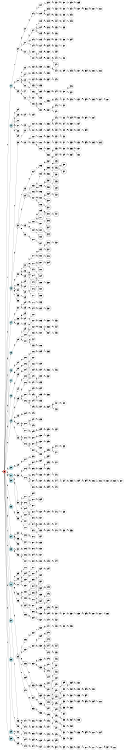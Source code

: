 digraph APTAALF {
__start0 [style = invis, shape = none, label = "", width = 0, height = 0];

rankdir=LR;
size="8,5";

s0 [style="filled", color="black", fillcolor="#ff817b" shape="circle", label="q0"];
s1 [style="filled", color="black", fillcolor="powderblue" shape="circle", label="q1"];
s2 [style="filled", color="black", fillcolor="powderblue" shape="circle", label="q2"];
s3 [style="filled", color="black", fillcolor="powderblue" shape="circle", label="q3"];
s4 [style="filled", color="black", fillcolor="powderblue" shape="circle", label="q4"];
s5 [style="filled", color="black", fillcolor="powderblue" shape="circle", label="q5"];
s6 [style="filled", color="black", fillcolor="powderblue" shape="circle", label="q6"];
s7 [style="filled", color="black", fillcolor="powderblue" shape="circle", label="q7"];
s8 [style="filled", color="black", fillcolor="powderblue" shape="circle", label="q8"];
s9 [style="filled", color="black", fillcolor="powderblue" shape="circle", label="q9"];
s10 [style="filled", color="black", fillcolor="powderblue" shape="circle", label="q10"];
s11 [style="filled", color="black", fillcolor="powderblue" shape="circle", label="q11"];
s12 [style="filled", color="black", fillcolor="powderblue" shape="circle", label="q12"];
s13 [style="filled", color="black", fillcolor="powderblue" shape="circle", label="q13"];
s14 [style="filled", color="black", fillcolor="powderblue" shape="circle", label="q14"];
s15 [style="filled", color="black", fillcolor="powderblue" shape="circle", label="q15"];
s16 [style="rounded,filled", color="black", fillcolor="powderblue" shape="doublecircle", label="q16"];
s17 [style="filled", color="black", fillcolor="powderblue" shape="circle", label="q17"];
s18 [style="filled", color="black", fillcolor="powderblue" shape="circle", label="q18"];
s19 [style="filled", color="black", fillcolor="powderblue" shape="circle", label="q19"];
s20 [style="rounded,filled", color="black", fillcolor="powderblue" shape="doublecircle", label="q20"];
s21 [style="filled", color="black", fillcolor="white" shape="circle", label="q21"];
s22 [style="filled", color="black", fillcolor="white" shape="circle", label="q22"];
s23 [style="filled", color="black", fillcolor="white" shape="circle", label="q23"];
s24 [style="filled", color="black", fillcolor="white" shape="circle", label="q24"];
s25 [style="filled", color="black", fillcolor="white" shape="circle", label="q25"];
s26 [style="filled", color="black", fillcolor="white" shape="circle", label="q26"];
s27 [style="filled", color="black", fillcolor="white" shape="circle", label="q27"];
s28 [style="filled", color="black", fillcolor="white" shape="circle", label="q28"];
s29 [style="filled", color="black", fillcolor="white" shape="circle", label="q29"];
s30 [style="filled", color="black", fillcolor="white" shape="circle", label="q30"];
s31 [style="rounded,filled", color="black", fillcolor="white" shape="doublecircle", label="q31"];
s32 [style="filled", color="black", fillcolor="white" shape="circle", label="q32"];
s33 [style="filled", color="black", fillcolor="white" shape="circle", label="q33"];
s34 [style="filled", color="black", fillcolor="white" shape="circle", label="q34"];
s35 [style="filled", color="black", fillcolor="white" shape="circle", label="q35"];
s36 [style="filled", color="black", fillcolor="white" shape="circle", label="q36"];
s37 [style="filled", color="black", fillcolor="white" shape="circle", label="q37"];
s38 [style="filled", color="black", fillcolor="white" shape="circle", label="q38"];
s39 [style="filled", color="black", fillcolor="white" shape="circle", label="q39"];
s40 [style="filled", color="black", fillcolor="white" shape="circle", label="q40"];
s41 [style="filled", color="black", fillcolor="white" shape="circle", label="q41"];
s42 [style="filled", color="black", fillcolor="white" shape="circle", label="q42"];
s43 [style="filled", color="black", fillcolor="white" shape="circle", label="q43"];
s44 [style="filled", color="black", fillcolor="white" shape="circle", label="q44"];
s45 [style="filled", color="black", fillcolor="white" shape="circle", label="q45"];
s46 [style="filled", color="black", fillcolor="white" shape="circle", label="q46"];
s47 [style="filled", color="black", fillcolor="white" shape="circle", label="q47"];
s48 [style="filled", color="black", fillcolor="white" shape="circle", label="q48"];
s49 [style="filled", color="black", fillcolor="white" shape="circle", label="q49"];
s50 [style="filled", color="black", fillcolor="white" shape="circle", label="q50"];
s51 [style="filled", color="black", fillcolor="white" shape="circle", label="q51"];
s52 [style="filled", color="black", fillcolor="white" shape="circle", label="q52"];
s53 [style="filled", color="black", fillcolor="white" shape="circle", label="q53"];
s54 [style="filled", color="black", fillcolor="white" shape="circle", label="q54"];
s55 [style="filled", color="black", fillcolor="white" shape="circle", label="q55"];
s56 [style="filled", color="black", fillcolor="white" shape="circle", label="q56"];
s57 [style="filled", color="black", fillcolor="white" shape="circle", label="q57"];
s58 [style="filled", color="black", fillcolor="white" shape="circle", label="q58"];
s59 [style="filled", color="black", fillcolor="white" shape="circle", label="q59"];
s60 [style="filled", color="black", fillcolor="white" shape="circle", label="q60"];
s61 [style="filled", color="black", fillcolor="white" shape="circle", label="q61"];
s62 [style="filled", color="black", fillcolor="white" shape="circle", label="q62"];
s63 [style="filled", color="black", fillcolor="white" shape="circle", label="q63"];
s64 [style="rounded,filled", color="black", fillcolor="white" shape="doublecircle", label="q64"];
s65 [style="filled", color="black", fillcolor="white" shape="circle", label="q65"];
s66 [style="filled", color="black", fillcolor="white" shape="circle", label="q66"];
s67 [style="filled", color="black", fillcolor="white" shape="circle", label="q67"];
s68 [style="filled", color="black", fillcolor="white" shape="circle", label="q68"];
s69 [style="filled", color="black", fillcolor="white" shape="circle", label="q69"];
s70 [style="filled", color="black", fillcolor="white" shape="circle", label="q70"];
s71 [style="filled", color="black", fillcolor="white" shape="circle", label="q71"];
s72 [style="filled", color="black", fillcolor="white" shape="circle", label="q72"];
s73 [style="filled", color="black", fillcolor="white" shape="circle", label="q73"];
s74 [style="filled", color="black", fillcolor="white" shape="circle", label="q74"];
s75 [style="filled", color="black", fillcolor="white" shape="circle", label="q75"];
s76 [style="filled", color="black", fillcolor="white" shape="circle", label="q76"];
s77 [style="filled", color="black", fillcolor="white" shape="circle", label="q77"];
s78 [style="filled", color="black", fillcolor="white" shape="circle", label="q78"];
s79 [style="filled", color="black", fillcolor="white" shape="circle", label="q79"];
s80 [style="filled", color="black", fillcolor="white" shape="circle", label="q80"];
s81 [style="filled", color="black", fillcolor="white" shape="circle", label="q81"];
s82 [style="filled", color="black", fillcolor="white" shape="circle", label="q82"];
s83 [style="filled", color="black", fillcolor="white" shape="circle", label="q83"];
s84 [style="rounded,filled", color="black", fillcolor="white" shape="doublecircle", label="q84"];
s85 [style="filled", color="black", fillcolor="white" shape="circle", label="q85"];
s86 [style="filled", color="black", fillcolor="white" shape="circle", label="q86"];
s87 [style="rounded,filled", color="black", fillcolor="white" shape="doublecircle", label="q87"];
s88 [style="filled", color="black", fillcolor="white" shape="circle", label="q88"];
s89 [style="filled", color="black", fillcolor="white" shape="circle", label="q89"];
s90 [style="filled", color="black", fillcolor="white" shape="circle", label="q90"];
s91 [style="filled", color="black", fillcolor="white" shape="circle", label="q91"];
s92 [style="filled", color="black", fillcolor="white" shape="circle", label="q92"];
s93 [style="filled", color="black", fillcolor="white" shape="circle", label="q93"];
s94 [style="filled", color="black", fillcolor="white" shape="circle", label="q94"];
s95 [style="filled", color="black", fillcolor="white" shape="circle", label="q95"];
s96 [style="filled", color="black", fillcolor="white" shape="circle", label="q96"];
s97 [style="filled", color="black", fillcolor="white" shape="circle", label="q97"];
s98 [style="filled", color="black", fillcolor="white" shape="circle", label="q98"];
s99 [style="filled", color="black", fillcolor="white" shape="circle", label="q99"];
s100 [style="filled", color="black", fillcolor="white" shape="circle", label="q100"];
s101 [style="filled", color="black", fillcolor="white" shape="circle", label="q101"];
s102 [style="filled", color="black", fillcolor="white" shape="circle", label="q102"];
s103 [style="filled", color="black", fillcolor="white" shape="circle", label="q103"];
s104 [style="filled", color="black", fillcolor="white" shape="circle", label="q104"];
s105 [style="filled", color="black", fillcolor="white" shape="circle", label="q105"];
s106 [style="filled", color="black", fillcolor="white" shape="circle", label="q106"];
s107 [style="filled", color="black", fillcolor="white" shape="circle", label="q107"];
s108 [style="filled", color="black", fillcolor="white" shape="circle", label="q108"];
s109 [style="filled", color="black", fillcolor="white" shape="circle", label="q109"];
s110 [style="filled", color="black", fillcolor="white" shape="circle", label="q110"];
s111 [style="filled", color="black", fillcolor="white" shape="circle", label="q111"];
s112 [style="filled", color="black", fillcolor="white" shape="circle", label="q112"];
s113 [style="filled", color="black", fillcolor="white" shape="circle", label="q113"];
s114 [style="filled", color="black", fillcolor="white" shape="circle", label="q114"];
s115 [style="filled", color="black", fillcolor="white" shape="circle", label="q115"];
s116 [style="filled", color="black", fillcolor="white" shape="circle", label="q116"];
s117 [style="filled", color="black", fillcolor="white" shape="circle", label="q117"];
s118 [style="filled", color="black", fillcolor="white" shape="circle", label="q118"];
s119 [style="filled", color="black", fillcolor="white" shape="circle", label="q119"];
s120 [style="filled", color="black", fillcolor="white" shape="circle", label="q120"];
s121 [style="filled", color="black", fillcolor="white" shape="circle", label="q121"];
s122 [style="filled", color="black", fillcolor="white" shape="circle", label="q122"];
s123 [style="filled", color="black", fillcolor="white" shape="circle", label="q123"];
s124 [style="filled", color="black", fillcolor="white" shape="circle", label="q124"];
s125 [style="filled", color="black", fillcolor="white" shape="circle", label="q125"];
s126 [style="filled", color="black", fillcolor="white" shape="circle", label="q126"];
s127 [style="filled", color="black", fillcolor="white" shape="circle", label="q127"];
s128 [style="filled", color="black", fillcolor="white" shape="circle", label="q128"];
s129 [style="filled", color="black", fillcolor="white" shape="circle", label="q129"];
s130 [style="filled", color="black", fillcolor="white" shape="circle", label="q130"];
s131 [style="filled", color="black", fillcolor="white" shape="circle", label="q131"];
s132 [style="filled", color="black", fillcolor="white" shape="circle", label="q132"];
s133 [style="filled", color="black", fillcolor="white" shape="circle", label="q133"];
s134 [style="rounded,filled", color="black", fillcolor="white" shape="doublecircle", label="q134"];
s135 [style="filled", color="black", fillcolor="white" shape="circle", label="q135"];
s136 [style="filled", color="black", fillcolor="white" shape="circle", label="q136"];
s137 [style="filled", color="black", fillcolor="white" shape="circle", label="q137"];
s138 [style="rounded,filled", color="black", fillcolor="white" shape="doublecircle", label="q138"];
s139 [style="filled", color="black", fillcolor="white" shape="circle", label="q139"];
s140 [style="filled", color="black", fillcolor="white" shape="circle", label="q140"];
s141 [style="filled", color="black", fillcolor="white" shape="circle", label="q141"];
s142 [style="filled", color="black", fillcolor="white" shape="circle", label="q142"];
s143 [style="filled", color="black", fillcolor="white" shape="circle", label="q143"];
s144 [style="filled", color="black", fillcolor="white" shape="circle", label="q144"];
s145 [style="filled", color="black", fillcolor="white" shape="circle", label="q145"];
s146 [style="filled", color="black", fillcolor="white" shape="circle", label="q146"];
s147 [style="filled", color="black", fillcolor="white" shape="circle", label="q147"];
s148 [style="filled", color="black", fillcolor="white" shape="circle", label="q148"];
s149 [style="filled", color="black", fillcolor="white" shape="circle", label="q149"];
s150 [style="filled", color="black", fillcolor="white" shape="circle", label="q150"];
s151 [style="filled", color="black", fillcolor="white" shape="circle", label="q151"];
s152 [style="filled", color="black", fillcolor="white" shape="circle", label="q152"];
s153 [style="filled", color="black", fillcolor="white" shape="circle", label="q153"];
s154 [style="filled", color="black", fillcolor="white" shape="circle", label="q154"];
s155 [style="filled", color="black", fillcolor="white" shape="circle", label="q155"];
s156 [style="filled", color="black", fillcolor="white" shape="circle", label="q156"];
s157 [style="filled", color="black", fillcolor="white" shape="circle", label="q157"];
s158 [style="filled", color="black", fillcolor="white" shape="circle", label="q158"];
s159 [style="filled", color="black", fillcolor="white" shape="circle", label="q159"];
s160 [style="filled", color="black", fillcolor="white" shape="circle", label="q160"];
s161 [style="filled", color="black", fillcolor="white" shape="circle", label="q161"];
s162 [style="filled", color="black", fillcolor="white" shape="circle", label="q162"];
s163 [style="filled", color="black", fillcolor="white" shape="circle", label="q163"];
s164 [style="filled", color="black", fillcolor="white" shape="circle", label="q164"];
s165 [style="filled", color="black", fillcolor="white" shape="circle", label="q165"];
s166 [style="filled", color="black", fillcolor="white" shape="circle", label="q166"];
s167 [style="filled", color="black", fillcolor="white" shape="circle", label="q167"];
s168 [style="filled", color="black", fillcolor="white" shape="circle", label="q168"];
s169 [style="filled", color="black", fillcolor="white" shape="circle", label="q169"];
s170 [style="filled", color="black", fillcolor="white" shape="circle", label="q170"];
s171 [style="filled", color="black", fillcolor="white" shape="circle", label="q171"];
s172 [style="filled", color="black", fillcolor="white" shape="circle", label="q172"];
s173 [style="filled", color="black", fillcolor="white" shape="circle", label="q173"];
s174 [style="filled", color="black", fillcolor="white" shape="circle", label="q174"];
s175 [style="rounded,filled", color="black", fillcolor="white" shape="doublecircle", label="q175"];
s176 [style="rounded,filled", color="black", fillcolor="white" shape="doublecircle", label="q176"];
s177 [style="filled", color="black", fillcolor="white" shape="circle", label="q177"];
s178 [style="filled", color="black", fillcolor="white" shape="circle", label="q178"];
s179 [style="filled", color="black", fillcolor="white" shape="circle", label="q179"];
s180 [style="filled", color="black", fillcolor="white" shape="circle", label="q180"];
s181 [style="filled", color="black", fillcolor="white" shape="circle", label="q181"];
s182 [style="filled", color="black", fillcolor="white" shape="circle", label="q182"];
s183 [style="filled", color="black", fillcolor="white" shape="circle", label="q183"];
s184 [style="filled", color="black", fillcolor="white" shape="circle", label="q184"];
s185 [style="filled", color="black", fillcolor="white" shape="circle", label="q185"];
s186 [style="filled", color="black", fillcolor="white" shape="circle", label="q186"];
s187 [style="filled", color="black", fillcolor="white" shape="circle", label="q187"];
s188 [style="filled", color="black", fillcolor="white" shape="circle", label="q188"];
s189 [style="filled", color="black", fillcolor="white" shape="circle", label="q189"];
s190 [style="filled", color="black", fillcolor="white" shape="circle", label="q190"];
s191 [style="filled", color="black", fillcolor="white" shape="circle", label="q191"];
s192 [style="filled", color="black", fillcolor="white" shape="circle", label="q192"];
s193 [style="filled", color="black", fillcolor="white" shape="circle", label="q193"];
s194 [style="filled", color="black", fillcolor="white" shape="circle", label="q194"];
s195 [style="filled", color="black", fillcolor="white" shape="circle", label="q195"];
s196 [style="filled", color="black", fillcolor="white" shape="circle", label="q196"];
s197 [style="filled", color="black", fillcolor="white" shape="circle", label="q197"];
s198 [style="filled", color="black", fillcolor="white" shape="circle", label="q198"];
s199 [style="filled", color="black", fillcolor="white" shape="circle", label="q199"];
s200 [style="filled", color="black", fillcolor="white" shape="circle", label="q200"];
s201 [style="filled", color="black", fillcolor="white" shape="circle", label="q201"];
s202 [style="filled", color="black", fillcolor="white" shape="circle", label="q202"];
s203 [style="filled", color="black", fillcolor="white" shape="circle", label="q203"];
s204 [style="filled", color="black", fillcolor="white" shape="circle", label="q204"];
s205 [style="filled", color="black", fillcolor="white" shape="circle", label="q205"];
s206 [style="filled", color="black", fillcolor="white" shape="circle", label="q206"];
s207 [style="filled", color="black", fillcolor="white" shape="circle", label="q207"];
s208 [style="filled", color="black", fillcolor="white" shape="circle", label="q208"];
s209 [style="filled", color="black", fillcolor="white" shape="circle", label="q209"];
s210 [style="filled", color="black", fillcolor="white" shape="circle", label="q210"];
s211 [style="filled", color="black", fillcolor="white" shape="circle", label="q211"];
s212 [style="filled", color="black", fillcolor="white" shape="circle", label="q212"];
s213 [style="filled", color="black", fillcolor="white" shape="circle", label="q213"];
s214 [style="filled", color="black", fillcolor="white" shape="circle", label="q214"];
s215 [style="filled", color="black", fillcolor="white" shape="circle", label="q215"];
s216 [style="filled", color="black", fillcolor="white" shape="circle", label="q216"];
s217 [style="filled", color="black", fillcolor="white" shape="circle", label="q217"];
s218 [style="filled", color="black", fillcolor="white" shape="circle", label="q218"];
s219 [style="filled", color="black", fillcolor="white" shape="circle", label="q219"];
s220 [style="filled", color="black", fillcolor="white" shape="circle", label="q220"];
s221 [style="filled", color="black", fillcolor="white" shape="circle", label="q221"];
s222 [style="filled", color="black", fillcolor="white" shape="circle", label="q222"];
s223 [style="filled", color="black", fillcolor="white" shape="circle", label="q223"];
s224 [style="rounded,filled", color="black", fillcolor="white" shape="doublecircle", label="q224"];
s225 [style="rounded,filled", color="black", fillcolor="white" shape="doublecircle", label="q225"];
s226 [style="filled", color="black", fillcolor="white" shape="circle", label="q226"];
s227 [style="filled", color="black", fillcolor="white" shape="circle", label="q227"];
s228 [style="filled", color="black", fillcolor="white" shape="circle", label="q228"];
s229 [style="filled", color="black", fillcolor="white" shape="circle", label="q229"];
s230 [style="filled", color="black", fillcolor="white" shape="circle", label="q230"];
s231 [style="filled", color="black", fillcolor="white" shape="circle", label="q231"];
s232 [style="filled", color="black", fillcolor="white" shape="circle", label="q232"];
s233 [style="rounded,filled", color="black", fillcolor="white" shape="doublecircle", label="q233"];
s234 [style="filled", color="black", fillcolor="white" shape="circle", label="q234"];
s235 [style="filled", color="black", fillcolor="white" shape="circle", label="q235"];
s236 [style="filled", color="black", fillcolor="white" shape="circle", label="q236"];
s237 [style="filled", color="black", fillcolor="white" shape="circle", label="q237"];
s238 [style="filled", color="black", fillcolor="white" shape="circle", label="q238"];
s239 [style="filled", color="black", fillcolor="white" shape="circle", label="q239"];
s240 [style="filled", color="black", fillcolor="white" shape="circle", label="q240"];
s241 [style="filled", color="black", fillcolor="white" shape="circle", label="q241"];
s242 [style="filled", color="black", fillcolor="white" shape="circle", label="q242"];
s243 [style="filled", color="black", fillcolor="white" shape="circle", label="q243"];
s244 [style="filled", color="black", fillcolor="white" shape="circle", label="q244"];
s245 [style="filled", color="black", fillcolor="white" shape="circle", label="q245"];
s246 [style="filled", color="black", fillcolor="white" shape="circle", label="q246"];
s247 [style="filled", color="black", fillcolor="white" shape="circle", label="q247"];
s248 [style="filled", color="black", fillcolor="white" shape="circle", label="q248"];
s249 [style="filled", color="black", fillcolor="white" shape="circle", label="q249"];
s250 [style="filled", color="black", fillcolor="white" shape="circle", label="q250"];
s251 [style="filled", color="black", fillcolor="white" shape="circle", label="q251"];
s252 [style="filled", color="black", fillcolor="white" shape="circle", label="q252"];
s253 [style="filled", color="black", fillcolor="white" shape="circle", label="q253"];
s254 [style="filled", color="black", fillcolor="white" shape="circle", label="q254"];
s255 [style="filled", color="black", fillcolor="white" shape="circle", label="q255"];
s256 [style="filled", color="black", fillcolor="white" shape="circle", label="q256"];
s257 [style="filled", color="black", fillcolor="white" shape="circle", label="q257"];
s258 [style="filled", color="black", fillcolor="white" shape="circle", label="q258"];
s259 [style="filled", color="black", fillcolor="white" shape="circle", label="q259"];
s260 [style="filled", color="black", fillcolor="white" shape="circle", label="q260"];
s261 [style="filled", color="black", fillcolor="white" shape="circle", label="q261"];
s262 [style="filled", color="black", fillcolor="white" shape="circle", label="q262"];
s263 [style="filled", color="black", fillcolor="white" shape="circle", label="q263"];
s264 [style="filled", color="black", fillcolor="white" shape="circle", label="q264"];
s265 [style="filled", color="black", fillcolor="white" shape="circle", label="q265"];
s266 [style="filled", color="black", fillcolor="white" shape="circle", label="q266"];
s267 [style="filled", color="black", fillcolor="white" shape="circle", label="q267"];
s268 [style="rounded,filled", color="black", fillcolor="white" shape="doublecircle", label="q268"];
s269 [style="filled", color="black", fillcolor="white" shape="circle", label="q269"];
s270 [style="rounded,filled", color="black", fillcolor="white" shape="doublecircle", label="q270"];
s271 [style="filled", color="black", fillcolor="white" shape="circle", label="q271"];
s272 [style="rounded,filled", color="black", fillcolor="white" shape="doublecircle", label="q272"];
s273 [style="rounded,filled", color="black", fillcolor="white" shape="doublecircle", label="q273"];
s274 [style="filled", color="black", fillcolor="white" shape="circle", label="q274"];
s275 [style="filled", color="black", fillcolor="white" shape="circle", label="q275"];
s276 [style="rounded,filled", color="black", fillcolor="white" shape="doublecircle", label="q276"];
s277 [style="rounded,filled", color="black", fillcolor="white" shape="doublecircle", label="q277"];
s278 [style="rounded,filled", color="black", fillcolor="white" shape="doublecircle", label="q278"];
s279 [style="rounded,filled", color="black", fillcolor="white" shape="doublecircle", label="q279"];
s280 [style="filled", color="black", fillcolor="white" shape="circle", label="q280"];
s281 [style="rounded,filled", color="black", fillcolor="white" shape="doublecircle", label="q281"];
s282 [style="rounded,filled", color="black", fillcolor="white" shape="doublecircle", label="q282"];
s283 [style="filled", color="black", fillcolor="white" shape="circle", label="q283"];
s284 [style="filled", color="black", fillcolor="white" shape="circle", label="q284"];
s285 [style="filled", color="black", fillcolor="white" shape="circle", label="q285"];
s286 [style="filled", color="black", fillcolor="white" shape="circle", label="q286"];
s287 [style="filled", color="black", fillcolor="white" shape="circle", label="q287"];
s288 [style="filled", color="black", fillcolor="white" shape="circle", label="q288"];
s289 [style="filled", color="black", fillcolor="white" shape="circle", label="q289"];
s290 [style="filled", color="black", fillcolor="white" shape="circle", label="q290"];
s291 [style="filled", color="black", fillcolor="white" shape="circle", label="q291"];
s292 [style="filled", color="black", fillcolor="white" shape="circle", label="q292"];
s293 [style="filled", color="black", fillcolor="white" shape="circle", label="q293"];
s294 [style="filled", color="black", fillcolor="white" shape="circle", label="q294"];
s295 [style="filled", color="black", fillcolor="white" shape="circle", label="q295"];
s296 [style="filled", color="black", fillcolor="white" shape="circle", label="q296"];
s297 [style="filled", color="black", fillcolor="white" shape="circle", label="q297"];
s298 [style="filled", color="black", fillcolor="white" shape="circle", label="q298"];
s299 [style="filled", color="black", fillcolor="white" shape="circle", label="q299"];
s300 [style="filled", color="black", fillcolor="white" shape="circle", label="q300"];
s301 [style="filled", color="black", fillcolor="white" shape="circle", label="q301"];
s302 [style="filled", color="black", fillcolor="white" shape="circle", label="q302"];
s303 [style="filled", color="black", fillcolor="white" shape="circle", label="q303"];
s304 [style="filled", color="black", fillcolor="white" shape="circle", label="q304"];
s305 [style="filled", color="black", fillcolor="white" shape="circle", label="q305"];
s306 [style="filled", color="black", fillcolor="white" shape="circle", label="q306"];
s307 [style="filled", color="black", fillcolor="white" shape="circle", label="q307"];
s308 [style="filled", color="black", fillcolor="white" shape="circle", label="q308"];
s309 [style="rounded,filled", color="black", fillcolor="white" shape="doublecircle", label="q309"];
s310 [style="filled", color="black", fillcolor="white" shape="circle", label="q310"];
s311 [style="filled", color="black", fillcolor="white" shape="circle", label="q311"];
s312 [style="filled", color="black", fillcolor="white" shape="circle", label="q312"];
s313 [style="filled", color="black", fillcolor="white" shape="circle", label="q313"];
s314 [style="filled", color="black", fillcolor="white" shape="circle", label="q314"];
s315 [style="filled", color="black", fillcolor="white" shape="circle", label="q315"];
s316 [style="filled", color="black", fillcolor="white" shape="circle", label="q316"];
s317 [style="filled", color="black", fillcolor="white" shape="circle", label="q317"];
s318 [style="filled", color="black", fillcolor="white" shape="circle", label="q318"];
s319 [style="filled", color="black", fillcolor="white" shape="circle", label="q319"];
s320 [style="filled", color="black", fillcolor="white" shape="circle", label="q320"];
s321 [style="rounded,filled", color="black", fillcolor="white" shape="doublecircle", label="q321"];
s322 [style="rounded,filled", color="black", fillcolor="white" shape="doublecircle", label="q322"];
s323 [style="filled", color="black", fillcolor="white" shape="circle", label="q323"];
s324 [style="rounded,filled", color="black", fillcolor="white" shape="doublecircle", label="q324"];
s325 [style="filled", color="black", fillcolor="white" shape="circle", label="q325"];
s326 [style="filled", color="black", fillcolor="white" shape="circle", label="q326"];
s327 [style="filled", color="black", fillcolor="white" shape="circle", label="q327"];
s328 [style="filled", color="black", fillcolor="white" shape="circle", label="q328"];
s329 [style="filled", color="black", fillcolor="white" shape="circle", label="q329"];
s330 [style="filled", color="black", fillcolor="white" shape="circle", label="q330"];
s331 [style="filled", color="black", fillcolor="white" shape="circle", label="q331"];
s332 [style="filled", color="black", fillcolor="white" shape="circle", label="q332"];
s333 [style="filled", color="black", fillcolor="white" shape="circle", label="q333"];
s334 [style="rounded,filled", color="black", fillcolor="white" shape="doublecircle", label="q334"];
s335 [style="filled", color="black", fillcolor="white" shape="circle", label="q335"];
s336 [style="filled", color="black", fillcolor="white" shape="circle", label="q336"];
s337 [style="filled", color="black", fillcolor="white" shape="circle", label="q337"];
s338 [style="filled", color="black", fillcolor="white" shape="circle", label="q338"];
s339 [style="filled", color="black", fillcolor="white" shape="circle", label="q339"];
s340 [style="filled", color="black", fillcolor="white" shape="circle", label="q340"];
s341 [style="filled", color="black", fillcolor="white" shape="circle", label="q341"];
s342 [style="filled", color="black", fillcolor="white" shape="circle", label="q342"];
s343 [style="filled", color="black", fillcolor="white" shape="circle", label="q343"];
s344 [style="filled", color="black", fillcolor="white" shape="circle", label="q344"];
s345 [style="filled", color="black", fillcolor="white" shape="circle", label="q345"];
s346 [style="filled", color="black", fillcolor="white" shape="circle", label="q346"];
s347 [style="filled", color="black", fillcolor="white" shape="circle", label="q347"];
s348 [style="filled", color="black", fillcolor="white" shape="circle", label="q348"];
s349 [style="filled", color="black", fillcolor="white" shape="circle", label="q349"];
s350 [style="filled", color="black", fillcolor="white" shape="circle", label="q350"];
s351 [style="filled", color="black", fillcolor="white" shape="circle", label="q351"];
s352 [style="filled", color="black", fillcolor="white" shape="circle", label="q352"];
s353 [style="filled", color="black", fillcolor="white" shape="circle", label="q353"];
s354 [style="filled", color="black", fillcolor="white" shape="circle", label="q354"];
s355 [style="filled", color="black", fillcolor="white" shape="circle", label="q355"];
s356 [style="filled", color="black", fillcolor="white" shape="circle", label="q356"];
s357 [style="filled", color="black", fillcolor="white" shape="circle", label="q357"];
s358 [style="filled", color="black", fillcolor="white" shape="circle", label="q358"];
s359 [style="filled", color="black", fillcolor="white" shape="circle", label="q359"];
s360 [style="filled", color="black", fillcolor="white" shape="circle", label="q360"];
s361 [style="filled", color="black", fillcolor="white" shape="circle", label="q361"];
s362 [style="filled", color="black", fillcolor="white" shape="circle", label="q362"];
s363 [style="filled", color="black", fillcolor="white" shape="circle", label="q363"];
s364 [style="filled", color="black", fillcolor="white" shape="circle", label="q364"];
s365 [style="filled", color="black", fillcolor="white" shape="circle", label="q365"];
s366 [style="filled", color="black", fillcolor="white" shape="circle", label="q366"];
s367 [style="rounded,filled", color="black", fillcolor="white" shape="doublecircle", label="q367"];
s368 [style="rounded,filled", color="black", fillcolor="white" shape="doublecircle", label="q368"];
s369 [style="rounded,filled", color="black", fillcolor="white" shape="doublecircle", label="q369"];
s370 [style="rounded,filled", color="black", fillcolor="white" shape="doublecircle", label="q370"];
s371 [style="rounded,filled", color="black", fillcolor="white" shape="doublecircle", label="q371"];
s372 [style="rounded,filled", color="black", fillcolor="white" shape="doublecircle", label="q372"];
s373 [style="rounded,filled", color="black", fillcolor="white" shape="doublecircle", label="q373"];
s374 [style="rounded,filled", color="black", fillcolor="white" shape="doublecircle", label="q374"];
s375 [style="rounded,filled", color="black", fillcolor="white" shape="doublecircle", label="q375"];
s376 [style="rounded,filled", color="black", fillcolor="white" shape="doublecircle", label="q376"];
s377 [style="rounded,filled", color="black", fillcolor="white" shape="doublecircle", label="q377"];
s378 [style="rounded,filled", color="black", fillcolor="white" shape="doublecircle", label="q378"];
s379 [style="rounded,filled", color="black", fillcolor="white" shape="doublecircle", label="q379"];
s380 [style="filled", color="black", fillcolor="white" shape="circle", label="q380"];
s381 [style="rounded,filled", color="black", fillcolor="white" shape="doublecircle", label="q381"];
s382 [style="filled", color="black", fillcolor="white" shape="circle", label="q382"];
s383 [style="filled", color="black", fillcolor="white" shape="circle", label="q383"];
s384 [style="filled", color="black", fillcolor="white" shape="circle", label="q384"];
s385 [style="filled", color="black", fillcolor="white" shape="circle", label="q385"];
s386 [style="filled", color="black", fillcolor="white" shape="circle", label="q386"];
s387 [style="filled", color="black", fillcolor="white" shape="circle", label="q387"];
s388 [style="filled", color="black", fillcolor="white" shape="circle", label="q388"];
s389 [style="filled", color="black", fillcolor="white" shape="circle", label="q389"];
s390 [style="filled", color="black", fillcolor="white" shape="circle", label="q390"];
s391 [style="filled", color="black", fillcolor="white" shape="circle", label="q391"];
s392 [style="filled", color="black", fillcolor="white" shape="circle", label="q392"];
s393 [style="filled", color="black", fillcolor="white" shape="circle", label="q393"];
s394 [style="filled", color="black", fillcolor="white" shape="circle", label="q394"];
s395 [style="filled", color="black", fillcolor="white" shape="circle", label="q395"];
s396 [style="filled", color="black", fillcolor="white" shape="circle", label="q396"];
s397 [style="filled", color="black", fillcolor="white" shape="circle", label="q397"];
s398 [style="filled", color="black", fillcolor="white" shape="circle", label="q398"];
s399 [style="filled", color="black", fillcolor="white" shape="circle", label="q399"];
s400 [style="filled", color="black", fillcolor="white" shape="circle", label="q400"];
s401 [style="filled", color="black", fillcolor="white" shape="circle", label="q401"];
s402 [style="filled", color="black", fillcolor="white" shape="circle", label="q402"];
s403 [style="filled", color="black", fillcolor="white" shape="circle", label="q403"];
s404 [style="filled", color="black", fillcolor="white" shape="circle", label="q404"];
s405 [style="rounded,filled", color="black", fillcolor="white" shape="doublecircle", label="q405"];
s406 [style="rounded,filled", color="black", fillcolor="white" shape="doublecircle", label="q406"];
s407 [style="rounded,filled", color="black", fillcolor="white" shape="doublecircle", label="q407"];
s408 [style="rounded,filled", color="black", fillcolor="white" shape="doublecircle", label="q408"];
s409 [style="filled", color="black", fillcolor="white" shape="circle", label="q409"];
s410 [style="filled", color="black", fillcolor="white" shape="circle", label="q410"];
s411 [style="filled", color="black", fillcolor="white" shape="circle", label="q411"];
s412 [style="rounded,filled", color="black", fillcolor="white" shape="doublecircle", label="q412"];
s413 [style="rounded,filled", color="black", fillcolor="white" shape="doublecircle", label="q413"];
s414 [style="rounded,filled", color="black", fillcolor="white" shape="doublecircle", label="q414"];
s415 [style="filled", color="black", fillcolor="white" shape="circle", label="q415"];
s416 [style="filled", color="black", fillcolor="white" shape="circle", label="q416"];
s417 [style="filled", color="black", fillcolor="white" shape="circle", label="q417"];
s418 [style="filled", color="black", fillcolor="white" shape="circle", label="q418"];
s419 [style="filled", color="black", fillcolor="white" shape="circle", label="q419"];
s420 [style="filled", color="black", fillcolor="white" shape="circle", label="q420"];
s421 [style="filled", color="black", fillcolor="white" shape="circle", label="q421"];
s422 [style="filled", color="black", fillcolor="white" shape="circle", label="q422"];
s423 [style="rounded,filled", color="black", fillcolor="white" shape="doublecircle", label="q423"];
s424 [style="filled", color="black", fillcolor="white" shape="circle", label="q424"];
s425 [style="filled", color="black", fillcolor="white" shape="circle", label="q425"];
s426 [style="filled", color="black", fillcolor="white" shape="circle", label="q426"];
s427 [style="filled", color="black", fillcolor="white" shape="circle", label="q427"];
s428 [style="filled", color="black", fillcolor="white" shape="circle", label="q428"];
s429 [style="filled", color="black", fillcolor="white" shape="circle", label="q429"];
s430 [style="filled", color="black", fillcolor="white" shape="circle", label="q430"];
s431 [style="filled", color="black", fillcolor="white" shape="circle", label="q431"];
s432 [style="filled", color="black", fillcolor="white" shape="circle", label="q432"];
s433 [style="filled", color="black", fillcolor="white" shape="circle", label="q433"];
s434 [style="filled", color="black", fillcolor="white" shape="circle", label="q434"];
s435 [style="filled", color="black", fillcolor="white" shape="circle", label="q435"];
s436 [style="filled", color="black", fillcolor="white" shape="circle", label="q436"];
s437 [style="filled", color="black", fillcolor="white" shape="circle", label="q437"];
s438 [style="filled", color="black", fillcolor="white" shape="circle", label="q438"];
s439 [style="filled", color="black", fillcolor="white" shape="circle", label="q439"];
s440 [style="filled", color="black", fillcolor="white" shape="circle", label="q440"];
s441 [style="rounded,filled", color="black", fillcolor="white" shape="doublecircle", label="q441"];
s442 [style="filled", color="black", fillcolor="white" shape="circle", label="q442"];
s443 [style="filled", color="black", fillcolor="white" shape="circle", label="q443"];
s444 [style="filled", color="black", fillcolor="white" shape="circle", label="q444"];
s445 [style="filled", color="black", fillcolor="white" shape="circle", label="q445"];
s446 [style="filled", color="black", fillcolor="white" shape="circle", label="q446"];
s447 [style="filled", color="black", fillcolor="white" shape="circle", label="q447"];
s448 [style="filled", color="black", fillcolor="white" shape="circle", label="q448"];
s449 [style="filled", color="black", fillcolor="white" shape="circle", label="q449"];
s450 [style="filled", color="black", fillcolor="white" shape="circle", label="q450"];
s451 [style="filled", color="black", fillcolor="white" shape="circle", label="q451"];
s452 [style="filled", color="black", fillcolor="white" shape="circle", label="q452"];
s453 [style="filled", color="black", fillcolor="white" shape="circle", label="q453"];
s454 [style="filled", color="black", fillcolor="white" shape="circle", label="q454"];
s455 [style="rounded,filled", color="black", fillcolor="white" shape="doublecircle", label="q455"];
s456 [style="rounded,filled", color="black", fillcolor="white" shape="doublecircle", label="q456"];
s457 [style="rounded,filled", color="black", fillcolor="white" shape="doublecircle", label="q457"];
s458 [style="rounded,filled", color="black", fillcolor="white" shape="doublecircle", label="q458"];
s459 [style="rounded,filled", color="black", fillcolor="white" shape="doublecircle", label="q459"];
s460 [style="rounded,filled", color="black", fillcolor="white" shape="doublecircle", label="q460"];
s461 [style="rounded,filled", color="black", fillcolor="white" shape="doublecircle", label="q461"];
s462 [style="filled", color="black", fillcolor="white" shape="circle", label="q462"];
s463 [style="filled", color="black", fillcolor="white" shape="circle", label="q463"];
s464 [style="filled", color="black", fillcolor="white" shape="circle", label="q464"];
s465 [style="filled", color="black", fillcolor="white" shape="circle", label="q465"];
s466 [style="filled", color="black", fillcolor="white" shape="circle", label="q466"];
s467 [style="filled", color="black", fillcolor="white" shape="circle", label="q467"];
s468 [style="filled", color="black", fillcolor="white" shape="circle", label="q468"];
s469 [style="filled", color="black", fillcolor="white" shape="circle", label="q469"];
s470 [style="filled", color="black", fillcolor="white" shape="circle", label="q470"];
s471 [style="filled", color="black", fillcolor="white" shape="circle", label="q471"];
s472 [style="filled", color="black", fillcolor="white" shape="circle", label="q472"];
s473 [style="filled", color="black", fillcolor="white" shape="circle", label="q473"];
s474 [style="filled", color="black", fillcolor="white" shape="circle", label="q474"];
s475 [style="filled", color="black", fillcolor="white" shape="circle", label="q475"];
s476 [style="filled", color="black", fillcolor="white" shape="circle", label="q476"];
s477 [style="filled", color="black", fillcolor="white" shape="circle", label="q477"];
s478 [style="filled", color="black", fillcolor="white" shape="circle", label="q478"];
s479 [style="filled", color="black", fillcolor="white" shape="circle", label="q479"];
s480 [style="rounded,filled", color="black", fillcolor="white" shape="doublecircle", label="q480"];
s481 [style="filled", color="black", fillcolor="white" shape="circle", label="q481"];
s482 [style="filled", color="black", fillcolor="white" shape="circle", label="q482"];
s483 [style="filled", color="black", fillcolor="white" shape="circle", label="q483"];
s484 [style="rounded,filled", color="black", fillcolor="white" shape="doublecircle", label="q484"];
s485 [style="filled", color="black", fillcolor="white" shape="circle", label="q485"];
s486 [style="rounded,filled", color="black", fillcolor="white" shape="doublecircle", label="q486"];
s487 [style="filled", color="black", fillcolor="white" shape="circle", label="q487"];
s488 [style="rounded,filled", color="black", fillcolor="white" shape="doublecircle", label="q488"];
s489 [style="filled", color="black", fillcolor="white" shape="circle", label="q489"];
s490 [style="filled", color="black", fillcolor="white" shape="circle", label="q490"];
s491 [style="filled", color="black", fillcolor="white" shape="circle", label="q491"];
s492 [style="rounded,filled", color="black", fillcolor="white" shape="doublecircle", label="q492"];
s493 [style="filled", color="black", fillcolor="white" shape="circle", label="q493"];
s494 [style="filled", color="black", fillcolor="white" shape="circle", label="q494"];
s495 [style="filled", color="black", fillcolor="white" shape="circle", label="q495"];
s496 [style="filled", color="black", fillcolor="white" shape="circle", label="q496"];
s497 [style="filled", color="black", fillcolor="white" shape="circle", label="q497"];
s498 [style="filled", color="black", fillcolor="white" shape="circle", label="q498"];
s499 [style="rounded,filled", color="black", fillcolor="white" shape="doublecircle", label="q499"];
s500 [style="filled", color="black", fillcolor="white" shape="circle", label="q500"];
s501 [style="filled", color="black", fillcolor="white" shape="circle", label="q501"];
s502 [style="filled", color="black", fillcolor="white" shape="circle", label="q502"];
s503 [style="filled", color="black", fillcolor="white" shape="circle", label="q503"];
s504 [style="filled", color="black", fillcolor="white" shape="circle", label="q504"];
s505 [style="filled", color="black", fillcolor="white" shape="circle", label="q505"];
s506 [style="filled", color="black", fillcolor="white" shape="circle", label="q506"];
s507 [style="filled", color="black", fillcolor="white" shape="circle", label="q507"];
s508 [style="filled", color="black", fillcolor="white" shape="circle", label="q508"];
s509 [style="filled", color="black", fillcolor="white" shape="circle", label="q509"];
s510 [style="filled", color="black", fillcolor="white" shape="circle", label="q510"];
s511 [style="filled", color="black", fillcolor="white" shape="circle", label="q511"];
s512 [style="filled", color="black", fillcolor="white" shape="circle", label="q512"];
s513 [style="filled", color="black", fillcolor="white" shape="circle", label="q513"];
s514 [style="filled", color="black", fillcolor="white" shape="circle", label="q514"];
s515 [style="filled", color="black", fillcolor="white" shape="circle", label="q515"];
s516 [style="filled", color="black", fillcolor="white" shape="circle", label="q516"];
s517 [style="filled", color="black", fillcolor="white" shape="circle", label="q517"];
s518 [style="filled", color="black", fillcolor="white" shape="circle", label="q518"];
s519 [style="filled", color="black", fillcolor="white" shape="circle", label="q519"];
s520 [style="rounded,filled", color="black", fillcolor="white" shape="doublecircle", label="q520"];
s521 [style="rounded,filled", color="black", fillcolor="white" shape="doublecircle", label="q521"];
s522 [style="filled", color="black", fillcolor="white" shape="circle", label="q522"];
s523 [style="filled", color="black", fillcolor="white" shape="circle", label="q523"];
s524 [style="filled", color="black", fillcolor="white" shape="circle", label="q524"];
s525 [style="filled", color="black", fillcolor="white" shape="circle", label="q525"];
s526 [style="filled", color="black", fillcolor="white" shape="circle", label="q526"];
s527 [style="filled", color="black", fillcolor="white" shape="circle", label="q527"];
s528 [style="filled", color="black", fillcolor="white" shape="circle", label="q528"];
s529 [style="rounded,filled", color="black", fillcolor="white" shape="doublecircle", label="q529"];
s530 [style="filled", color="black", fillcolor="white" shape="circle", label="q530"];
s531 [style="filled", color="black", fillcolor="white" shape="circle", label="q531"];
s532 [style="filled", color="black", fillcolor="white" shape="circle", label="q532"];
s533 [style="filled", color="black", fillcolor="white" shape="circle", label="q533"];
s534 [style="filled", color="black", fillcolor="white" shape="circle", label="q534"];
s535 [style="filled", color="black", fillcolor="white" shape="circle", label="q535"];
s536 [style="filled", color="black", fillcolor="white" shape="circle", label="q536"];
s537 [style="filled", color="black", fillcolor="white" shape="circle", label="q537"];
s538 [style="filled", color="black", fillcolor="white" shape="circle", label="q538"];
s539 [style="filled", color="black", fillcolor="white" shape="circle", label="q539"];
s540 [style="filled", color="black", fillcolor="white" shape="circle", label="q540"];
s541 [style="filled", color="black", fillcolor="white" shape="circle", label="q541"];
s542 [style="filled", color="black", fillcolor="white" shape="circle", label="q542"];
s543 [style="filled", color="black", fillcolor="white" shape="circle", label="q543"];
s544 [style="filled", color="black", fillcolor="white" shape="circle", label="q544"];
s545 [style="filled", color="black", fillcolor="white" shape="circle", label="q545"];
s546 [style="filled", color="black", fillcolor="white" shape="circle", label="q546"];
s547 [style="filled", color="black", fillcolor="white" shape="circle", label="q547"];
s548 [style="filled", color="black", fillcolor="white" shape="circle", label="q548"];
s549 [style="filled", color="black", fillcolor="white" shape="circle", label="q549"];
s550 [style="filled", color="black", fillcolor="white" shape="circle", label="q550"];
s551 [style="filled", color="black", fillcolor="white" shape="circle", label="q551"];
s552 [style="filled", color="black", fillcolor="white" shape="circle", label="q552"];
s553 [style="filled", color="black", fillcolor="white" shape="circle", label="q553"];
s554 [style="filled", color="black", fillcolor="white" shape="circle", label="q554"];
s555 [style="filled", color="black", fillcolor="white" shape="circle", label="q555"];
s556 [style="filled", color="black", fillcolor="white" shape="circle", label="q556"];
s557 [style="filled", color="black", fillcolor="white" shape="circle", label="q557"];
s558 [style="filled", color="black", fillcolor="white" shape="circle", label="q558"];
s559 [style="filled", color="black", fillcolor="white" shape="circle", label="q559"];
s560 [style="filled", color="black", fillcolor="white" shape="circle", label="q560"];
s561 [style="filled", color="black", fillcolor="white" shape="circle", label="q561"];
s562 [style="filled", color="black", fillcolor="white" shape="circle", label="q562"];
s563 [style="filled", color="black", fillcolor="white" shape="circle", label="q563"];
s564 [style="filled", color="black", fillcolor="white" shape="circle", label="q564"];
s565 [style="filled", color="black", fillcolor="white" shape="circle", label="q565"];
s566 [style="filled", color="black", fillcolor="white" shape="circle", label="q566"];
s567 [style="filled", color="black", fillcolor="white" shape="circle", label="q567"];
s568 [style="filled", color="black", fillcolor="white" shape="circle", label="q568"];
s569 [style="filled", color="black", fillcolor="white" shape="circle", label="q569"];
s570 [style="filled", color="black", fillcolor="white" shape="circle", label="q570"];
s571 [style="filled", color="black", fillcolor="white" shape="circle", label="q571"];
s572 [style="filled", color="black", fillcolor="white" shape="circle", label="q572"];
s573 [style="filled", color="black", fillcolor="white" shape="circle", label="q573"];
s574 [style="filled", color="black", fillcolor="white" shape="circle", label="q574"];
s575 [style="filled", color="black", fillcolor="white" shape="circle", label="q575"];
s576 [style="filled", color="black", fillcolor="white" shape="circle", label="q576"];
s577 [style="filled", color="black", fillcolor="white" shape="circle", label="q577"];
s578 [style="filled", color="black", fillcolor="white" shape="circle", label="q578"];
s579 [style="filled", color="black", fillcolor="white" shape="circle", label="q579"];
s580 [style="filled", color="black", fillcolor="white" shape="circle", label="q580"];
s581 [style="filled", color="black", fillcolor="white" shape="circle", label="q581"];
s582 [style="filled", color="black", fillcolor="white" shape="circle", label="q582"];
s583 [style="filled", color="black", fillcolor="white" shape="circle", label="q583"];
s584 [style="filled", color="black", fillcolor="white" shape="circle", label="q584"];
s585 [style="rounded,filled", color="black", fillcolor="white" shape="doublecircle", label="q585"];
s586 [style="filled", color="black", fillcolor="white" shape="circle", label="q586"];
s587 [style="filled", color="black", fillcolor="white" shape="circle", label="q587"];
s588 [style="filled", color="black", fillcolor="white" shape="circle", label="q588"];
s589 [style="filled", color="black", fillcolor="white" shape="circle", label="q589"];
s590 [style="filled", color="black", fillcolor="white" shape="circle", label="q590"];
s591 [style="filled", color="black", fillcolor="white" shape="circle", label="q591"];
s592 [style="filled", color="black", fillcolor="white" shape="circle", label="q592"];
s593 [style="filled", color="black", fillcolor="white" shape="circle", label="q593"];
s594 [style="filled", color="black", fillcolor="white" shape="circle", label="q594"];
s595 [style="filled", color="black", fillcolor="white" shape="circle", label="q595"];
s596 [style="filled", color="black", fillcolor="white" shape="circle", label="q596"];
s597 [style="filled", color="black", fillcolor="white" shape="circle", label="q597"];
s598 [style="filled", color="black", fillcolor="white" shape="circle", label="q598"];
s599 [style="filled", color="black", fillcolor="white" shape="circle", label="q599"];
s600 [style="filled", color="black", fillcolor="white" shape="circle", label="q600"];
s601 [style="filled", color="black", fillcolor="white" shape="circle", label="q601"];
s602 [style="filled", color="black", fillcolor="white" shape="circle", label="q602"];
s603 [style="filled", color="black", fillcolor="white" shape="circle", label="q603"];
s604 [style="filled", color="black", fillcolor="white" shape="circle", label="q604"];
s605 [style="filled", color="black", fillcolor="white" shape="circle", label="q605"];
s606 [style="filled", color="black", fillcolor="white" shape="circle", label="q606"];
s607 [style="filled", color="black", fillcolor="white" shape="circle", label="q607"];
s608 [style="filled", color="black", fillcolor="white" shape="circle", label="q608"];
s609 [style="filled", color="black", fillcolor="white" shape="circle", label="q609"];
s610 [style="filled", color="black", fillcolor="white" shape="circle", label="q610"];
s611 [style="filled", color="black", fillcolor="white" shape="circle", label="q611"];
s612 [style="filled", color="black", fillcolor="white" shape="circle", label="q612"];
s613 [style="filled", color="black", fillcolor="white" shape="circle", label="q613"];
s614 [style="filled", color="black", fillcolor="white" shape="circle", label="q614"];
s615 [style="rounded,filled", color="black", fillcolor="white" shape="doublecircle", label="q615"];
s616 [style="filled", color="black", fillcolor="white" shape="circle", label="q616"];
s617 [style="filled", color="black", fillcolor="white" shape="circle", label="q617"];
s618 [style="filled", color="black", fillcolor="white" shape="circle", label="q618"];
s619 [style="filled", color="black", fillcolor="white" shape="circle", label="q619"];
s620 [style="filled", color="black", fillcolor="white" shape="circle", label="q620"];
s621 [style="filled", color="black", fillcolor="white" shape="circle", label="q621"];
s622 [style="filled", color="black", fillcolor="white" shape="circle", label="q622"];
s623 [style="filled", color="black", fillcolor="white" shape="circle", label="q623"];
s624 [style="filled", color="black", fillcolor="white" shape="circle", label="q624"];
s625 [style="filled", color="black", fillcolor="white" shape="circle", label="q625"];
s626 [style="filled", color="black", fillcolor="white" shape="circle", label="q626"];
s627 [style="filled", color="black", fillcolor="white" shape="circle", label="q627"];
subgraph cluster_main { 
	graph [pad=".75", ranksep="0.15", nodesep="0.15"];
	 style=invis; 
	__start0 -> s0 [penwidth=2];
}
s0 -> s1 [label="0"];
s0 -> s2 [label="1"];
s0 -> s3 [label="2"];
s0 -> s4 [label="3"];
s0 -> s5 [label="4"];
s0 -> s6 [label="6"];
s0 -> s7 [label="7"];
s0 -> s8 [label="b"];
s0 -> s9 [label="c"];
s0 -> s10 [label="d"];
s0 -> s11 [label="f"];
s0 -> s12 [label="m"];
s0 -> s13 [label="n"];
s0 -> s14 [label="p"];
s0 -> s15 [label="q"];
s0 -> s16 [label="r"];
s0 -> s17 [label="v"];
s0 -> s18 [label="x"];
s0 -> s19 [label="y"];
s0 -> s20 [label="z"];
s1 -> s21 [label="1"];
s1 -> s22 [label="2"];
s1 -> s23 [label="3"];
s2 -> s24 [label="2"];
s2 -> s25 [label="3"];
s2 -> s26 [label="4"];
s2 -> s27 [label="5"];
s2 -> s28 [label="7"];
s2 -> s29 [label="n"];
s3 -> s30 [label="0"];
s3 -> s31 [label="3"];
s3 -> s32 [label="6"];
s3 -> s33 [label="7"];
s3 -> s34 [label="k"];
s3 -> s35 [label="m"];
s3 -> s36 [label="r"];
s4 -> s37 [label="6"];
s4 -> s38 [label="7"];
s4 -> s39 [label="k"];
s5 -> s40 [label="6"];
s6 -> s41 [label="3"];
s7 -> s42 [label="m"];
s8 -> s43 [label="8"];
s9 -> s44 [label="6"];
s9 -> s45 [label="9"];
s9 -> s46 [label="b"];
s9 -> s47 [label="d"];
s9 -> s48 [label="f"];
s10 -> s49 [label="6"];
s11 -> s50 [label="c"];
s11 -> s51 [label="d"];
s11 -> s52 [label="g"];
s13 -> s53 [label="q"];
s14 -> s54 [label="j"];
s14 -> s55 [label="m"];
s14 -> s56 [label="r"];
s15 -> s57 [label="7"];
s15 -> s58 [label="m"];
s16 -> s59 [label="2"];
s16 -> s60 [label="7"];
s16 -> s61 [label="k"];
s16 -> s62 [label="m"];
s16 -> s63 [label="p"];
s16 -> s64 [label="q"];
s17 -> s65 [label="u"];
s18 -> s66 [label="z"];
s19 -> s67 [label="w"];
s19 -> s68 [label="z"];
s20 -> s69 [label="y"];
s21 -> s70 [label="3"];
s21 -> s71 [label="4"];
s21 -> s72 [label="6"];
s22 -> s73 [label="0"];
s22 -> s74 [label="1"];
s22 -> s75 [label="3"];
s22 -> s76 [label="6"];
s23 -> s77 [label="4"];
s23 -> s78 [label="6"];
s25 -> s79 [label="6"];
s27 -> s80 [label="r"];
s30 -> s81 [label="1"];
s30 -> s82 [label="2"];
s31 -> s83 [label="1"];
s31 -> s84 [label="6"];
s31 -> s85 [label="7"];
s31 -> s86 [label="m"];
s32 -> s87 [label="7"];
s32 -> s88 [label="k"];
s32 -> s89 [label="m"];
s33 -> s90 [label="k"];
s33 -> s91 [label="q"];
s33 -> s92 [label="r"];
s35 -> s93 [label="r"];
s37 -> s94 [label="7"];
s37 -> s95 [label="k"];
s38 -> s96 [label="m"];
s38 -> s97 [label="q"];
s39 -> s98 [label="r"];
s40 -> s99 [label="4"];
s40 -> s100 [label="7"];
s40 -> s101 [label="d"];
s41 -> s102 [label="2"];
s42 -> s103 [label="q"];
s43 -> s104 [label="9"];
s44 -> s105 [label="3"];
s45 -> s106 [label="3"];
s45 -> s107 [label="6"];
s45 -> s108 [label="d"];
s46 -> s109 [label="8"];
s47 -> s110 [label="6"];
s47 -> s111 [label="9"];
s48 -> s112 [label="9"];
s48 -> s113 [label="d"];
s49 -> s114 [label="3"];
s50 -> s115 [label="9"];
s50 -> s116 [label="f"];
s51 -> s117 [label="4"];
s51 -> s118 [label="6"];
s51 -> s119 [label="9"];
s51 -> s120 [label="f"];
s52 -> s121 [label="f"];
s53 -> s122 [label="n"];
s54 -> s123 [label="h"];
s55 -> s124 [label="k"];
s57 -> s125 [label="6"];
s58 -> s126 [label="7"];
s58 -> s127 [label="k"];
s60 -> s128 [label="3"];
s61 -> s129 [label="3"];
s61 -> s130 [label="6"];
s61 -> s131 [label="7"];
s62 -> s132 [label="3"];
s62 -> s133 [label="7"];
s62 -> s134 [label="k"];
s63 -> s135 [label="h"];
s64 -> s136 [label="j"];
s64 -> s137 [label="k"];
s64 -> s138 [label="m"];
s64 -> s139 [label="r"];
s64 -> s140 [label="w"];
s65 -> s141 [label="c"];
s65 -> s142 [label="g"];
s66 -> s143 [label="w"];
s67 -> s144 [label="t"];
s69 -> s145 [label="w"];
s70 -> s146 [label="6"];
s71 -> s147 [label="5"];
s71 -> s148 [label="6"];
s71 -> s149 [label="7"];
s72 -> s150 [label="4"];
s72 -> s151 [label="7"];
s73 -> s152 [label="2"];
s74 -> s153 [label="3"];
s75 -> s154 [label="1"];
s75 -> s155 [label="6"];
s76 -> s156 [label="k"];
s78 -> s157 [label="4"];
s78 -> s158 [label="7"];
s79 -> s159 [label="4"];
s81 -> s160 [label="3"];
s81 -> s161 [label="4"];
s82 -> s162 [label="0"];
s82 -> s163 [label="3"];
s83 -> s164 [label="6"];
s84 -> s165 [label="4"];
s84 -> s166 [label="7"];
s84 -> s167 [label="k"];
s85 -> s168 [label="k"];
s85 -> s169 [label="m"];
s86 -> s170 [label="q"];
s87 -> s171 [label="k"];
s87 -> s172 [label="m"];
s87 -> s173 [label="q"];
s88 -> s174 [label="m"];
s88 -> s175 [label="q"];
s88 -> s176 [label="r"];
s90 -> s177 [label="q"];
s94 -> s178 [label="m"];
s95 -> s179 [label="m"];
s100 -> s180 [label="6"];
s100 -> s181 [label="e"];
s100 -> s182 [label="k"];
s101 -> s183 [label="9"];
s101 -> s184 [label="c"];
s101 -> s185 [label="f"];
s104 -> s186 [label="3"];
s105 -> s187 [label="2"];
s106 -> s188 [label="1"];
s106 -> s189 [label="2"];
s106 -> s190 [label="4"];
s106 -> s191 [label="6"];
s107 -> s192 [label="3"];
s107 -> s193 [label="4"];
s108 -> s194 [label="6"];
s108 -> s195 [label="9"];
s109 -> s196 [label="2"];
s110 -> s197 [label="3"];
s110 -> s198 [label="4"];
s111 -> s199 [label="3"];
s112 -> s200 [label="3"];
s113 -> s201 [label="6"];
s113 -> s202 [label="9"];
s114 -> s203 [label="2"];
s115 -> s204 [label="3"];
s115 -> s205 [label="d"];
s116 -> s206 [label="9"];
s116 -> s207 [label="c"];
s116 -> s208 [label="d"];
s118 -> s209 [label="2"];
s118 -> s210 [label="3"];
s118 -> s211 [label="4"];
s118 -> s212 [label="7"];
s119 -> s213 [label="3"];
s119 -> s214 [label="d"];
s121 -> s215 [label="d"];
s123 -> s216 [label="5"];
s124 -> s217 [label="7"];
s125 -> s218 [label="3"];
s126 -> s219 [label="3"];
s127 -> s220 [label="7"];
s130 -> s221 [label="2"];
s130 -> s222 [label="3"];
s131 -> s223 [label="6"];
s133 -> s224 [label="2"];
s133 -> s225 [label="3"];
s133 -> s226 [label="6"];
s134 -> s227 [label="6"];
s134 -> s228 [label="7"];
s135 -> s229 [label="5"];
s136 -> s230 [label="k"];
s137 -> s231 [label="7"];
s138 -> s232 [label="7"];
s138 -> s233 [label="k"];
s139 -> s234 [label="q"];
s140 -> s235 [label="m"];
s141 -> s236 [label="9"];
s142 -> s237 [label="f"];
s143 -> s238 [label="m"];
s144 -> s239 [label="s"];
s145 -> s240 [label="q"];
s146 -> s241 [label="4"];
s146 -> s242 [label="7"];
s147 -> s243 [label="7"];
s147 -> s244 [label="h"];
s147 -> s245 [label="k"];
s148 -> s246 [label="7"];
s149 -> s247 [label="k"];
s151 -> s248 [label="h"];
s151 -> s249 [label="k"];
s152 -> s250 [label="3"];
s153 -> s251 [label="6"];
s154 -> s252 [label="3"];
s155 -> s253 [label="4"];
s155 -> s254 [label="7"];
s156 -> s255 [label="m"];
s158 -> s256 [label="5"];
s158 -> s257 [label="k"];
s160 -> s258 [label="6"];
s161 -> s259 [label="6"];
s162 -> s260 [label="1"];
s163 -> s261 [label="1"];
s163 -> s262 [label="6"];
s164 -> s263 [label="7"];
s166 -> s264 [label="k"];
s166 -> s265 [label="m"];
s166 -> s266 [label="q"];
s167 -> s267 [label="m"];
s167 -> s268 [label="q"];
s168 -> s269 [label="m"];
s168 -> s270 [label="q"];
s168 -> s271 [label="r"];
s169 -> s272 [label="q"];
s169 -> s273 [label="r"];
s170 -> s274 [label="r"];
s171 -> s275 [label="m"];
s171 -> s276 [label="q"];
s172 -> s277 [label="q"];
s172 -> s278 [label="r"];
s173 -> s279 [label="r"];
s174 -> s280 [label="q"];
s174 -> s281 [label="r"];
s175 -> s282 [label="r"];
s178 -> s283 [label="r"];
s179 -> s284 [label="q"];
s181 -> s285 [label="g"];
s182 -> s286 [label="m"];
s183 -> s287 [label="c"];
s185 -> s288 [label="c"];
s186 -> s289 [label="6"];
s188 -> s290 [label="4"];
s189 -> s291 [label="3"];
s191 -> s292 [label="3"];
s191 -> s293 [label="4"];
s192 -> s294 [label="2"];
s194 -> s295 [label="3"];
s194 -> s296 [label="4"];
s195 -> s297 [label="d"];
s197 -> s298 [label="2"];
s199 -> s299 [label="6"];
s200 -> s300 [label="6"];
s201 -> s301 [label="3"];
s201 -> s302 [label="4"];
s202 -> s303 [label="d"];
s204 -> s304 [label="6"];
s205 -> s305 [label="6"];
s206 -> s306 [label="d"];
s207 -> s307 [label="9"];
s208 -> s308 [label="6"];
s210 -> s309 [label="2"];
s212 -> s310 [label="k"];
s213 -> s311 [label="2"];
s214 -> s312 [label="6"];
s214 -> s313 [label="9"];
s215 -> s314 [label="f"];
s217 -> s315 [label="6"];
s218 -> s316 [label="2"];
s219 -> s317 [label="2"];
s220 -> s318 [label="6"];
s223 -> s319 [label="3"];
s225 -> s320 [label="2"];
s226 -> s321 [label="2"];
s226 -> s322 [label="3"];
s227 -> s323 [label="2"];
s227 -> s324 [label="3"];
s228 -> s325 [label="3"];
s228 -> s326 [label="6"];
s229 -> s327 [label="4"];
s230 -> s328 [label="7"];
s231 -> s329 [label="3"];
s231 -> s330 [label="6"];
s232 -> s331 [label="3"];
s232 -> s332 [label="6"];
s233 -> s333 [label="6"];
s233 -> s334 [label="7"];
s234 -> s335 [label="m"];
s235 -> s336 [label="k"];
s236 -> s337 [label="d"];
s237 -> s338 [label="g"];
s238 -> s339 [label="k"];
s239 -> s340 [label="e"];
s240 -> s341 [label="n"];
s241 -> s342 [label="7"];
s242 -> s343 [label="6"];
s242 -> s344 [label="k"];
s243 -> s345 [label="k"];
s244 -> s346 [label="m"];
s245 -> s347 [label="m"];
s246 -> s348 [label="k"];
s247 -> s349 [label="m"];
s248 -> s350 [label="m"];
s249 -> s351 [label="m"];
s250 -> s352 [label="1"];
s251 -> s353 [label="4"];
s252 -> s354 [label="6"];
s254 -> s355 [label="k"];
s256 -> s356 [label="7"];
s257 -> s357 [label="m"];
s258 -> s358 [label="7"];
s259 -> s359 [label="7"];
s260 -> s360 [label="3"];
s261 -> s361 [label="3"];
s262 -> s362 [label="4"];
s262 -> s363 [label="7"];
s263 -> s364 [label="k"];
s264 -> s365 [label="m"];
s264 -> s366 [label="q"];
s265 -> s367 [label="q"];
s265 -> s368 [label="r"];
s267 -> s369 [label="q"];
s267 -> s370 [label="r"];
s268 -> s371 [label="r"];
s269 -> s372 [label="q"];
s269 -> s373 [label="r"];
s270 -> s374 [label="r"];
s272 -> s375 [label="r"];
s275 -> s376 [label="q"];
s275 -> s377 [label="r"];
s276 -> s378 [label="r"];
s277 -> s379 [label="r"];
s280 -> s380 [label="r"];
s284 -> s381 [label="r"];
s285 -> s382 [label="u"];
s286 -> s383 [label="j"];
s286 -> s384 [label="q"];
s289 -> s385 [label="4"];
s291 -> s386 [label="2"];
s292 -> s387 [label="2"];
s295 -> s388 [label="2"];
s297 -> s389 [label="6"];
s299 -> s390 [label="3"];
s300 -> s391 [label="4"];
s301 -> s392 [label="2"];
s303 -> s393 [label="6"];
s304 -> s394 [label="4"];
s305 -> s395 [label="3"];
s305 -> s396 [label="4"];
s306 -> s397 [label="6"];
s307 -> s398 [label="3"];
s308 -> s399 [label="3"];
s310 -> s400 [label="m"];
s312 -> s401 [label="3"];
s313 -> s402 [label="3"];
s318 -> s403 [label="3"];
s319 -> s404 [label="2"];
s322 -> s405 [label="2"];
s324 -> s406 [label="2"];
s325 -> s407 [label="2"];
s326 -> s408 [label="3"];
s326 -> s409 [label="d"];
s327 -> s410 [label="1"];
s328 -> s411 [label="6"];
s329 -> s412 [label="2"];
s330 -> s413 [label="2"];
s330 -> s414 [label="3"];
s330 -> s415 [label="d"];
s331 -> s416 [label="2"];
s332 -> s417 [label="2"];
s332 -> s418 [label="3"];
s332 -> s419 [label="d"];
s333 -> s420 [label="2"];
s333 -> s421 [label="3"];
s334 -> s422 [label="3"];
s334 -> s423 [label="6"];
s335 -> s424 [label="k"];
s336 -> s425 [label="7"];
s337 -> s426 [label="9"];
s338 -> s427 [label="f"];
s339 -> s428 [label="7"];
s340 -> s429 [label="d"];
s341 -> s430 [label="j"];
s342 -> s431 [label="k"];
s343 -> s432 [label="7"];
s344 -> s433 [label="m"];
s345 -> s434 [label="m"];
s346 -> s435 [label="q"];
s347 -> s436 [label="q"];
s348 -> s437 [label="m"];
s349 -> s438 [label="q"];
s350 -> s439 [label="r"];
s351 -> s440 [label="q"];
s351 -> s441 [label="r"];
s352 -> s442 [label="3"];
s354 -> s443 [label="4"];
s355 -> s444 [label="m"];
s356 -> s445 [label="6"];
s357 -> s446 [label="q"];
s357 -> s447 [label="r"];
s358 -> s448 [label="6"];
s358 -> s449 [label="k"];
s359 -> s450 [label="5"];
s360 -> s451 [label="6"];
s361 -> s452 [label="4"];
s363 -> s453 [label="k"];
s364 -> s454 [label="m"];
s365 -> s455 [label="n"];
s365 -> s456 [label="q"];
s365 -> s457 [label="r"];
s366 -> s458 [label="r"];
s367 -> s459 [label="r"];
s369 -> s460 [label="r"];
s372 -> s461 [label="r"];
s376 -> s462 [label="r"];
s382 -> s463 [label="v"];
s383 -> s464 [label="n"];
s384 -> s465 [label="r"];
s386 -> s466 [label="1"];
s389 -> s467 [label="3"];
s389 -> s468 [label="4"];
s390 -> s469 [label="2"];
s393 -> s470 [label="3"];
s393 -> s471 [label="4"];
s395 -> s472 [label="2"];
s397 -> s473 [label="4"];
s398 -> s474 [label="6"];
s399 -> s475 [label="2"];
s400 -> s476 [label="q"];
s401 -> s477 [label="2"];
s402 -> s478 [label="6"];
s403 -> s479 [label="2"];
s408 -> s480 [label="2"];
s409 -> s481 [label="6"];
s410 -> s482 [label="0"];
s411 -> s483 [label="1"];
s414 -> s484 [label="2"];
s415 -> s485 [label="f"];
s418 -> s486 [label="2"];
s419 -> s487 [label="f"];
s421 -> s488 [label="2"];
s422 -> s489 [label="2"];
s423 -> s490 [label="0"];
s423 -> s491 [label="2"];
s423 -> s492 [label="3"];
s423 -> s493 [label="7"];
s423 -> s494 [label="d"];
s424 -> s495 [label="7"];
s425 -> s496 [label="6"];
s426 -> s497 [label="d"];
s428 -> s498 [label="6"];
s429 -> s499 [label="6"];
s430 -> s500 [label="m"];
s431 -> s501 [label="m"];
s432 -> s502 [label="6"];
s433 -> s503 [label="q"];
s434 -> s504 [label="q"];
s435 -> s505 [label="r"];
s437 -> s506 [label="q"];
s438 -> s507 [label="r"];
s440 -> s508 [label="r"];
s442 -> s509 [label="6"];
s444 -> s510 [label="q"];
s445 -> s511 [label="4"];
s446 -> s512 [label="r"];
s448 -> s513 [label="7"];
s449 -> s514 [label="m"];
s450 -> s515 [label="k"];
s451 -> s516 [label="4"];
s452 -> s517 [label="6"];
s453 -> s518 [label="m"];
s454 -> s519 [label="q"];
s456 -> s520 [label="n"];
s456 -> s521 [label="r"];
s467 -> s522 [label="2"];
s470 -> s523 [label="2"];
s474 -> s524 [label="4"];
s476 -> s525 [label="r"];
s478 -> s526 [label="3"];
s481 -> s527 [label="d"];
s483 -> s528 [label="0"];
s492 -> s529 [label="2"];
s493 -> s530 [label="6"];
s493 -> s531 [label="e"];
s494 -> s532 [label="6"];
s494 -> s533 [label="9"];
s494 -> s534 [label="f"];
s495 -> s535 [label="6"];
s496 -> s536 [label="3"];
s497 -> s537 [label="6"];
s498 -> s538 [label="3"];
s500 -> s539 [label="k"];
s501 -> s540 [label="j"];
s502 -> s541 [label="7"];
s503 -> s542 [label="r"];
s504 -> s543 [label="r"];
s506 -> s544 [label="r"];
s509 -> s545 [label="7"];
s510 -> s546 [label="n"];
s510 -> s547 [label="r"];
s511 -> s548 [label="6"];
s513 -> s549 [label="k"];
s514 -> s550 [label="q"];
s515 -> s551 [label="m"];
s517 -> s552 [label="7"];
s518 -> s553 [label="q"];
s519 -> s554 [label="r"];
s524 -> s555 [label="6"];
s526 -> s556 [label="2"];
s527 -> s557 [label="6"];
s528 -> s558 [label="2"];
s530 -> s559 [label="3"];
s530 -> s560 [label="7"];
s531 -> s561 [label="s"];
s532 -> s562 [label="7"];
s533 -> s563 [label="c"];
s535 -> s564 [label="3"];
s536 -> s565 [label="2"];
s537 -> s566 [label="7"];
s538 -> s567 [label="2"];
s539 -> s568 [label="7"];
s540 -> s569 [label="n"];
s541 -> s570 [label="k"];
s545 -> s571 [label="k"];
s548 -> s572 [label="7"];
s549 -> s573 [label="m"];
s550 -> s574 [label="r"];
s551 -> s575 [label="q"];
s552 -> s576 [label="k"];
s553 -> s577 [label="n"];
s553 -> s578 [label="r"];
s555 -> s579 [label="7"];
s557 -> s580 [label="7"];
s559 -> s581 [label="2"];
s560 -> s582 [label="6"];
s561 -> s583 [label="u"];
s562 -> s584 [label="k"];
s564 -> s585 [label="2"];
s566 -> s586 [label="k"];
s568 -> s587 [label="6"];
s570 -> s588 [label="m"];
s571 -> s589 [label="m"];
s572 -> s590 [label="e"];
s573 -> s591 [label="q"];
s575 -> s592 [label="r"];
s576 -> s593 [label="m"];
s579 -> s594 [label="k"];
s580 -> s595 [label="k"];
s582 -> s596 [label="3"];
s583 -> s597 [label="v"];
s584 -> s598 [label="m"];
s586 -> s599 [label="m"];
s587 -> s600 [label="4"];
s588 -> s601 [label="q"];
s589 -> s602 [label="q"];
s590 -> s603 [label="s"];
s591 -> s604 [label="r"];
s593 -> s605 [label="q"];
s594 -> s606 [label="m"];
s595 -> s607 [label="m"];
s596 -> s608 [label="2"];
s598 -> s609 [label="q"];
s599 -> s610 [label="q"];
s600 -> s611 [label="6"];
s601 -> s612 [label="r"];
s602 -> s613 [label="r"];
s603 -> s614 [label="u"];
s605 -> s615 [label="r"];
s606 -> s616 [label="j"];
s607 -> s617 [label="q"];
s609 -> s618 [label="r"];
s610 -> s619 [label="r"];
s611 -> s620 [label="7"];
s614 -> s621 [label="v"];
s616 -> s622 [label="n"];
s617 -> s623 [label="r"];
s620 -> s624 [label="k"];
s622 -> s625 [label="p"];
s624 -> s626 [label="q"];
s625 -> s627 [label="r"];

}